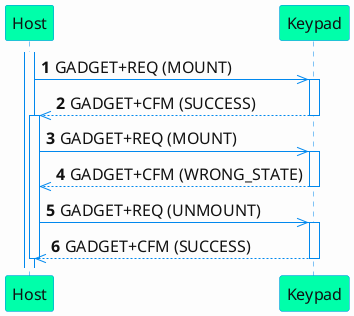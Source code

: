 @startuml keypad-states-undefined

skinparam useBetaStyle true
skinparam shadowing false

<style>
    sequenceDiagram {
        BackGroundColor #fdfdfd
        FontColor #111
        FontStyle "Roboto,Helvetica,Arial,sans-serif"
        FontSize 16

        lifeline {
            LineColor #0088ee
        }

        arrow {
            FontColor #111
            LineColor #0088ee
        }

        participant {
            BackGroundColor #00ffaa
            LineColor #0088ee
        }
    }
}
</style>

autonumber

participant Host 
' is colored in #0088ee #00ffaa
participant Keypad 
' is colored in #0088ee #00ffaa

activate Host
Host ->> Keypad: GADGET+REQ (MOUNT)
activate Keypad
Keypad -->> Host: GADGET+CFM (SUCCESS)
deactivate Keypad

activate Host
Host ->> Keypad: GADGET+REQ (MOUNT)
activate Keypad
Keypad -->> Host: GADGET+CFM (WRONG_STATE)
deactivate Keypad

Host ->> Keypad: GADGET+REQ (UNMOUNT)
activate Keypad
Keypad -->> Host: GADGET+CFM (SUCCESS)
deactivate Keypad
deactivate Host

@enduml
